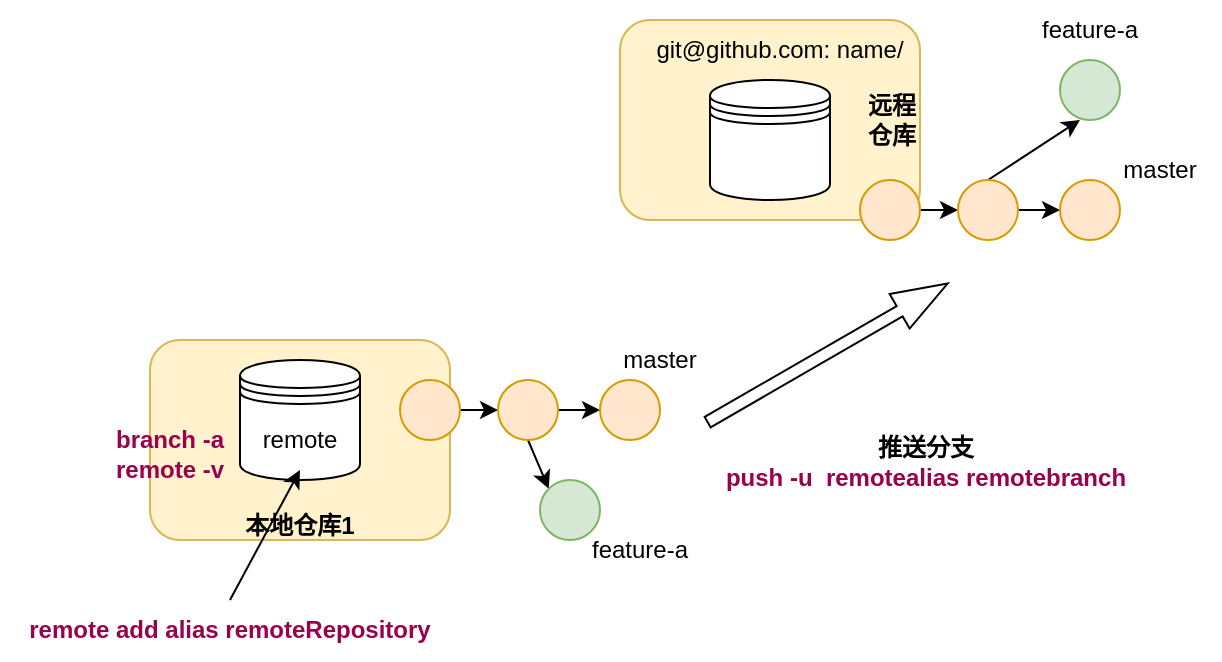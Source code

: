 <mxfile version="17.1.2" type="github">
  <diagram id="siSULi2R0V3zfC1YWhj9" name="Page-1">
    <mxGraphModel dx="1209" dy="618" grid="1" gridSize="10" guides="1" tooltips="1" connect="1" arrows="1" fold="1" page="1" pageScale="1" pageWidth="827" pageHeight="1169" math="0" shadow="0">
      <root>
        <mxCell id="0" />
        <mxCell id="1" parent="0" />
        <mxCell id="Ol30VDJHNQLSPok4_PoT-1" value="&lt;br&gt;&lt;br&gt;&lt;br&gt;&lt;br&gt;&lt;br&gt;&lt;br&gt;&lt;b&gt;本地仓库1&lt;/b&gt;&lt;br&gt;" style="rounded=1;whiteSpace=wrap;html=1;fillColor=#fff2cc;strokeColor=#d6b656;" vertex="1" parent="1">
          <mxGeometry x="235" y="250" width="150" height="100" as="geometry" />
        </mxCell>
        <mxCell id="Ol30VDJHNQLSPok4_PoT-2" value="" style="shape=datastore;whiteSpace=wrap;html=1;" vertex="1" parent="1">
          <mxGeometry x="280" y="260" width="60" height="60" as="geometry" />
        </mxCell>
        <mxCell id="Ol30VDJHNQLSPok4_PoT-9" value="&lt;b&gt;远程&lt;br&gt;仓库&lt;/b&gt;" style="rounded=1;whiteSpace=wrap;html=1;fillColor=#fff2cc;strokeColor=#d6b656;align=right;" vertex="1" parent="1">
          <mxGeometry x="470" y="90" width="150" height="100" as="geometry" />
        </mxCell>
        <mxCell id="Ol30VDJHNQLSPok4_PoT-10" value="" style="shape=datastore;whiteSpace=wrap;html=1;" vertex="1" parent="1">
          <mxGeometry x="515" y="120" width="60" height="60" as="geometry" />
        </mxCell>
        <mxCell id="Ol30VDJHNQLSPok4_PoT-11" style="edgeStyle=none;rounded=0;orthogonalLoop=1;jettySize=auto;html=1;exitX=1;exitY=0.5;exitDx=0;exitDy=0;entryX=0;entryY=0.5;entryDx=0;entryDy=0;fontColor=#660033;" edge="1" parent="1" source="Ol30VDJHNQLSPok4_PoT-12" target="Ol30VDJHNQLSPok4_PoT-15">
          <mxGeometry relative="1" as="geometry" />
        </mxCell>
        <mxCell id="Ol30VDJHNQLSPok4_PoT-12" value="" style="ellipse;whiteSpace=wrap;html=1;aspect=fixed;fillColor=#ffe6cc;strokeColor=#d79b00;" vertex="1" parent="1">
          <mxGeometry x="360" y="270" width="30" height="30" as="geometry" />
        </mxCell>
        <mxCell id="Ol30VDJHNQLSPok4_PoT-13" style="edgeStyle=none;rounded=0;orthogonalLoop=1;jettySize=auto;html=1;exitX=1;exitY=0.5;exitDx=0;exitDy=0;entryX=0;entryY=0.5;entryDx=0;entryDy=0;fontColor=#660033;" edge="1" parent="1" source="Ol30VDJHNQLSPok4_PoT-15" target="Ol30VDJHNQLSPok4_PoT-16">
          <mxGeometry relative="1" as="geometry" />
        </mxCell>
        <mxCell id="Ol30VDJHNQLSPok4_PoT-14" style="edgeStyle=none;rounded=0;orthogonalLoop=1;jettySize=auto;html=1;exitX=0.5;exitY=1;exitDx=0;exitDy=0;entryX=0;entryY=0;entryDx=0;entryDy=0;fontColor=#660033;" edge="1" parent="1" source="Ol30VDJHNQLSPok4_PoT-15" target="Ol30VDJHNQLSPok4_PoT-17">
          <mxGeometry relative="1" as="geometry" />
        </mxCell>
        <mxCell id="Ol30VDJHNQLSPok4_PoT-15" value="" style="ellipse;whiteSpace=wrap;html=1;aspect=fixed;fillColor=#ffe6cc;strokeColor=#d79b00;" vertex="1" parent="1">
          <mxGeometry x="409" y="270" width="30" height="30" as="geometry" />
        </mxCell>
        <mxCell id="Ol30VDJHNQLSPok4_PoT-16" value="" style="ellipse;whiteSpace=wrap;html=1;aspect=fixed;fillColor=#ffe6cc;strokeColor=#d79b00;" vertex="1" parent="1">
          <mxGeometry x="460" y="270" width="30" height="30" as="geometry" />
        </mxCell>
        <mxCell id="Ol30VDJHNQLSPok4_PoT-17" value="" style="ellipse;whiteSpace=wrap;html=1;aspect=fixed;fillColor=#d5e8d4;strokeColor=#82b366;" vertex="1" parent="1">
          <mxGeometry x="430" y="320" width="30" height="30" as="geometry" />
        </mxCell>
        <mxCell id="Ol30VDJHNQLSPok4_PoT-18" value="&lt;font color=&quot;#000000&quot;&gt;master&lt;/font&gt;" style="text;html=1;strokeColor=none;fillColor=none;align=center;verticalAlign=middle;whiteSpace=wrap;rounded=0;fontColor=#660033;" vertex="1" parent="1">
          <mxGeometry x="460" y="245" width="60" height="30" as="geometry" />
        </mxCell>
        <mxCell id="Ol30VDJHNQLSPok4_PoT-19" value="&lt;font color=&quot;#000000&quot;&gt;feature-a&lt;/font&gt;" style="text;html=1;strokeColor=none;fillColor=none;align=center;verticalAlign=middle;whiteSpace=wrap;rounded=0;fontColor=#660033;" vertex="1" parent="1">
          <mxGeometry x="450" y="340" width="60" height="30" as="geometry" />
        </mxCell>
        <mxCell id="Ol30VDJHNQLSPok4_PoT-20" value="git@github.com: name/" style="text;html=1;strokeColor=none;fillColor=none;align=center;verticalAlign=middle;whiteSpace=wrap;rounded=0;fontColor=#000000;" vertex="1" parent="1">
          <mxGeometry x="480" y="90" width="140" height="30" as="geometry" />
        </mxCell>
        <mxCell id="Ol30VDJHNQLSPok4_PoT-23" value="&lt;font color=&quot;#000000&quot;&gt;remote&lt;/font&gt;" style="text;html=1;strokeColor=none;fillColor=none;align=center;verticalAlign=middle;whiteSpace=wrap;rounded=0;fontColor=#99004D;" vertex="1" parent="1">
          <mxGeometry x="280" y="285" width="60" height="30" as="geometry" />
        </mxCell>
        <mxCell id="Ol30VDJHNQLSPok4_PoT-30" style="edgeStyle=none;rounded=0;orthogonalLoop=1;jettySize=auto;html=1;exitX=1;exitY=0.5;exitDx=0;exitDy=0;entryX=0;entryY=0.5;entryDx=0;entryDy=0;fontColor=#660033;" edge="1" parent="1" source="Ol30VDJHNQLSPok4_PoT-31" target="Ol30VDJHNQLSPok4_PoT-34">
          <mxGeometry relative="1" as="geometry" />
        </mxCell>
        <mxCell id="Ol30VDJHNQLSPok4_PoT-31" value="" style="ellipse;whiteSpace=wrap;html=1;aspect=fixed;fillColor=#ffe6cc;strokeColor=#d79b00;" vertex="1" parent="1">
          <mxGeometry x="590" y="170" width="30" height="30" as="geometry" />
        </mxCell>
        <mxCell id="Ol30VDJHNQLSPok4_PoT-32" style="edgeStyle=none;rounded=0;orthogonalLoop=1;jettySize=auto;html=1;exitX=1;exitY=0.5;exitDx=0;exitDy=0;entryX=0;entryY=0.5;entryDx=0;entryDy=0;fontColor=#660033;" edge="1" parent="1" source="Ol30VDJHNQLSPok4_PoT-34" target="Ol30VDJHNQLSPok4_PoT-35">
          <mxGeometry relative="1" as="geometry" />
        </mxCell>
        <mxCell id="Ol30VDJHNQLSPok4_PoT-33" style="edgeStyle=none;rounded=0;orthogonalLoop=1;jettySize=auto;html=1;exitX=0.5;exitY=0;exitDx=0;exitDy=0;fontColor=#660033;" edge="1" parent="1" source="Ol30VDJHNQLSPok4_PoT-34">
          <mxGeometry relative="1" as="geometry">
            <mxPoint x="700" y="140" as="targetPoint" />
          </mxGeometry>
        </mxCell>
        <mxCell id="Ol30VDJHNQLSPok4_PoT-34" value="" style="ellipse;whiteSpace=wrap;html=1;aspect=fixed;fillColor=#ffe6cc;strokeColor=#d79b00;" vertex="1" parent="1">
          <mxGeometry x="639" y="170" width="30" height="30" as="geometry" />
        </mxCell>
        <mxCell id="Ol30VDJHNQLSPok4_PoT-35" value="" style="ellipse;whiteSpace=wrap;html=1;aspect=fixed;fillColor=#ffe6cc;strokeColor=#d79b00;" vertex="1" parent="1">
          <mxGeometry x="690" y="170" width="30" height="30" as="geometry" />
        </mxCell>
        <mxCell id="Ol30VDJHNQLSPok4_PoT-36" value="" style="ellipse;whiteSpace=wrap;html=1;aspect=fixed;fillColor=#d5e8d4;strokeColor=#82b366;" vertex="1" parent="1">
          <mxGeometry x="690" y="110" width="30" height="30" as="geometry" />
        </mxCell>
        <mxCell id="Ol30VDJHNQLSPok4_PoT-37" value="&lt;font color=&quot;#000000&quot;&gt;master&lt;/font&gt;" style="text;html=1;strokeColor=none;fillColor=none;align=center;verticalAlign=middle;whiteSpace=wrap;rounded=0;fontColor=#660033;" vertex="1" parent="1">
          <mxGeometry x="710" y="150" width="60" height="30" as="geometry" />
        </mxCell>
        <mxCell id="Ol30VDJHNQLSPok4_PoT-38" value="&lt;font color=&quot;#000000&quot;&gt;feature-a&lt;/font&gt;" style="text;html=1;strokeColor=none;fillColor=none;align=center;verticalAlign=middle;whiteSpace=wrap;rounded=0;fontColor=#660033;" vertex="1" parent="1">
          <mxGeometry x="675" y="80" width="60" height="30" as="geometry" />
        </mxCell>
        <mxCell id="Ol30VDJHNQLSPok4_PoT-40" style="rounded=0;orthogonalLoop=1;jettySize=auto;html=1;exitX=0.5;exitY=0;exitDx=0;exitDy=0;entryX=0.5;entryY=1;entryDx=0;entryDy=0;fontColor=#99004D;" edge="1" parent="1" source="Ol30VDJHNQLSPok4_PoT-39" target="Ol30VDJHNQLSPok4_PoT-23">
          <mxGeometry relative="1" as="geometry" />
        </mxCell>
        <mxCell id="Ol30VDJHNQLSPok4_PoT-39" value="&lt;font color=&quot;#99004d&quot;&gt;&lt;b&gt;remote add alias remoteRepository&lt;/b&gt;&lt;/font&gt;" style="text;html=1;strokeColor=none;fillColor=none;align=center;verticalAlign=middle;whiteSpace=wrap;rounded=0;" vertex="1" parent="1">
          <mxGeometry x="160" y="380" width="230" height="30" as="geometry" />
        </mxCell>
        <mxCell id="Ol30VDJHNQLSPok4_PoT-41" value="&lt;b&gt;&lt;font color=&quot;#99004d&quot;&gt;&lt;br&gt;branch -a&lt;br&gt;remote -v&lt;/font&gt;&lt;/b&gt;" style="text;html=1;strokeColor=none;fillColor=none;align=center;verticalAlign=middle;whiteSpace=wrap;rounded=0;" vertex="1" parent="1">
          <mxGeometry x="180" y="285" width="130" height="30" as="geometry" />
        </mxCell>
        <mxCell id="Ol30VDJHNQLSPok4_PoT-45" value="" style="shape=singleArrow;direction=north;whiteSpace=wrap;html=1;fontColor=#99004D;rotation=60;" vertex="1" parent="1">
          <mxGeometry x="563.82" y="187.14" width="20" height="138.54" as="geometry" />
        </mxCell>
        <mxCell id="Ol30VDJHNQLSPok4_PoT-46" value="&lt;b&gt;&lt;font color=&quot;#000000&quot;&gt;推送分支&lt;/font&gt;&lt;br&gt;push -u&amp;nbsp; remotealias remotebranch&lt;/b&gt;" style="text;html=1;strokeColor=none;fillColor=none;align=center;verticalAlign=middle;whiteSpace=wrap;rounded=0;fontColor=#99004D;rotation=0;" vertex="1" parent="1">
          <mxGeometry x="520" y="295.68" width="206.18" height="30" as="geometry" />
        </mxCell>
      </root>
    </mxGraphModel>
  </diagram>
</mxfile>
